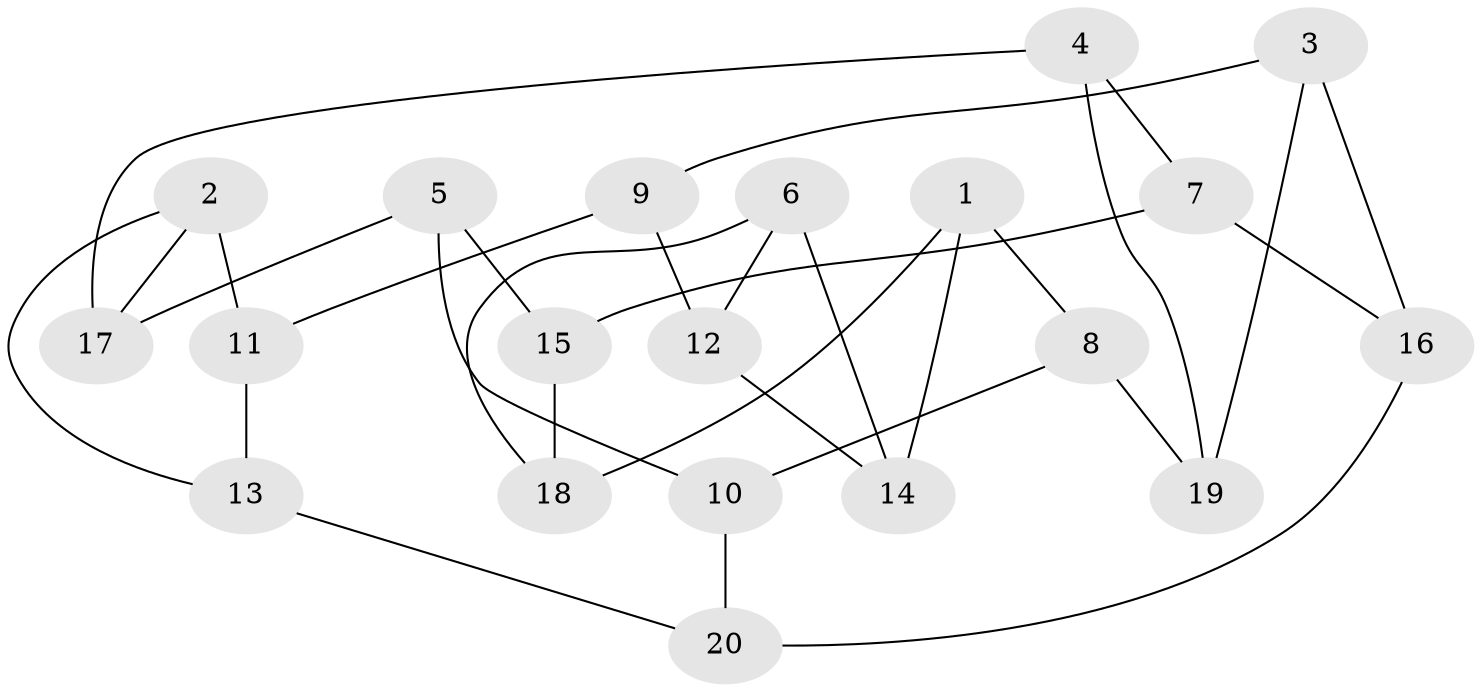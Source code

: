 // Generated by graph-tools (version 1.1) at 2025/46/02/15/25 05:46:28]
// undirected, 20 vertices, 30 edges
graph export_dot {
graph [start="1"]
  node [color=gray90,style=filled];
  1;
  2;
  3;
  4;
  5;
  6;
  7;
  8;
  9;
  10;
  11;
  12;
  13;
  14;
  15;
  16;
  17;
  18;
  19;
  20;
  1 -- 8;
  1 -- 14;
  1 -- 18;
  2 -- 17;
  2 -- 13;
  2 -- 11;
  3 -- 9;
  3 -- 16;
  3 -- 19;
  4 -- 19;
  4 -- 17;
  4 -- 7;
  5 -- 10;
  5 -- 15;
  5 -- 17;
  6 -- 18;
  6 -- 14;
  6 -- 12;
  7 -- 15;
  7 -- 16;
  8 -- 19;
  8 -- 10;
  9 -- 11;
  9 -- 12;
  10 -- 20;
  11 -- 13;
  12 -- 14;
  13 -- 20;
  15 -- 18;
  16 -- 20;
}
